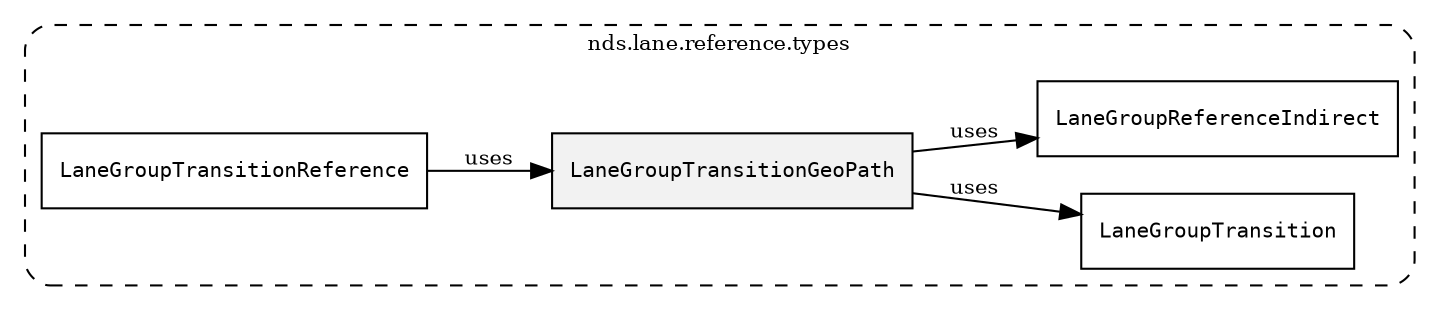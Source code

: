 /**
 * This dot file creates symbol collaboration diagram for LaneGroupTransitionGeoPath.
 */
digraph ZSERIO
{
    node [shape=box, fontsize=10];
    rankdir="LR";
    fontsize=10;
    tooltip="LaneGroupTransitionGeoPath collaboration diagram";

    subgraph "cluster_nds.lane.reference.types"
    {
        style="dashed, rounded";
        label="nds.lane.reference.types";
        tooltip="Package nds.lane.reference.types";
        href="../../../content/packages/nds.lane.reference.types.html#Package-nds-lane-reference-types";
        target="_parent";

        "LaneGroupTransitionGeoPath" [style="filled", fillcolor="#0000000D", target="_parent", label=<<font face="monospace"><table align="center" border="0" cellspacing="0" cellpadding="0"><tr><td href="../../../content/packages/nds.lane.reference.types.html#Structure-LaneGroupTransitionGeoPath" title="Structure defined in nds.lane.reference.types">LaneGroupTransitionGeoPath</td></tr></table></font>>];
        "LaneGroupTransition" [target="_parent", label=<<font face="monospace"><table align="center" border="0" cellspacing="0" cellpadding="0"><tr><td href="../../../content/packages/nds.lane.reference.types.html#Structure-LaneGroupTransition" title="Structure defined in nds.lane.reference.types">LaneGroupTransition</td></tr></table></font>>];
        "LaneGroupReferenceIndirect" [target="_parent", label=<<font face="monospace"><table align="center" border="0" cellspacing="0" cellpadding="0"><tr><td href="../../../content/packages/nds.lane.reference.types.html#Structure-LaneGroupReferenceIndirect" title="Structure defined in nds.lane.reference.types">LaneGroupReferenceIndirect</td></tr></table></font>>];
        "LaneGroupTransitionReference" [target="_parent", label=<<font face="monospace"><table align="center" border="0" cellspacing="0" cellpadding="0"><tr><td href="../../../content/packages/nds.lane.reference.types.html#Structure-LaneGroupTransitionReference" title="Structure defined in nds.lane.reference.types">LaneGroupTransitionReference</td></tr></table></font>>];
    }

    "LaneGroupTransitionGeoPath" -> "LaneGroupTransition" [label="uses", fontsize=10];
    "LaneGroupTransitionGeoPath" -> "LaneGroupReferenceIndirect" [label="uses", fontsize=10];
    "LaneGroupTransitionReference" -> "LaneGroupTransitionGeoPath" [label="uses", fontsize=10];
}
